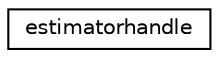 digraph "Graphical Class Hierarchy"
{
 // INTERACTIVE_SVG=YES
  edge [fontname="Helvetica",fontsize="10",labelfontname="Helvetica",labelfontsize="10"];
  node [fontname="Helvetica",fontsize="10",shape=record];
  rankdir="LR";
  Node0 [label="estimatorhandle",height=0.2,width=0.4,color="black", fillcolor="white", style="filled",URL="$structestimatorhandle.html",tooltip="Estimator handle. "];
}
